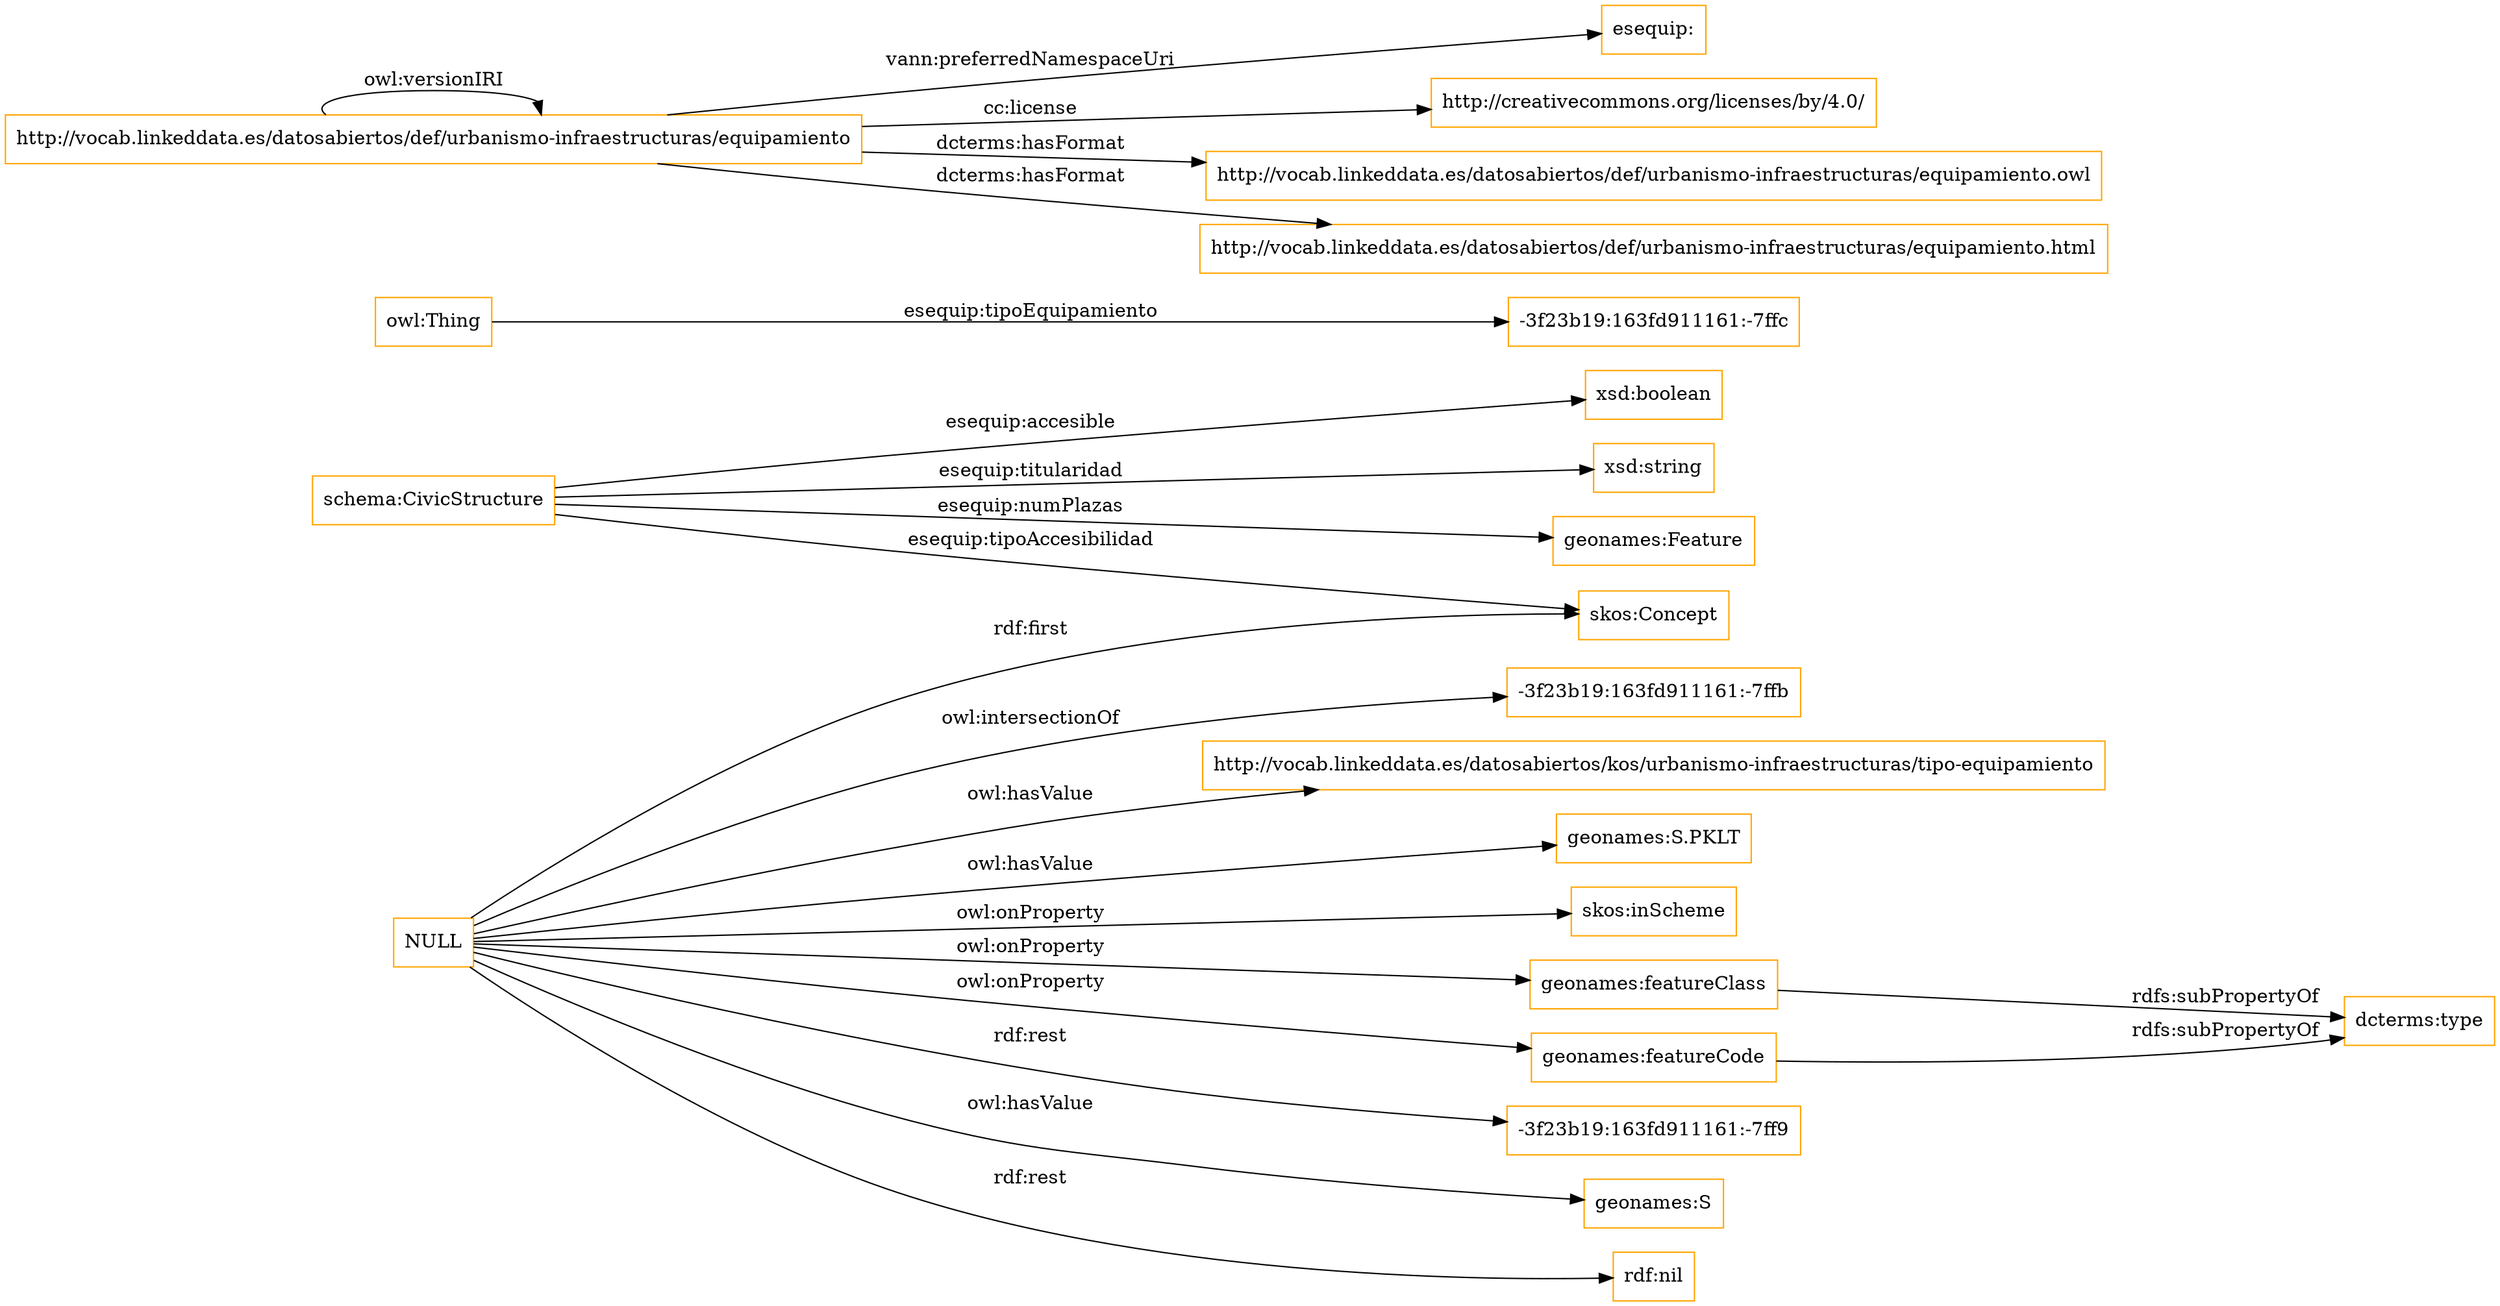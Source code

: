 digraph ar2dtool_diagram { 
rankdir=LR;
size="1501"
node [shape = rectangle, color="orange"]; "skos:Concept" "schema:CivicStructure" "geonames:Feature" "-3f23b19:163fd911161:-7ffc" ; /*classes style*/
	"geonames:featureClass" -> "dcterms:type" [ label = "rdfs:subPropertyOf" ];
	"http://vocab.linkeddata.es/datosabiertos/def/urbanismo-infraestructuras/equipamiento" -> "esequip:" [ label = "vann:preferredNamespaceUri" ];
	"http://vocab.linkeddata.es/datosabiertos/def/urbanismo-infraestructuras/equipamiento" -> "http://creativecommons.org/licenses/by/4.0/" [ label = "cc:license" ];
	"http://vocab.linkeddata.es/datosabiertos/def/urbanismo-infraestructuras/equipamiento" -> "http://vocab.linkeddata.es/datosabiertos/def/urbanismo-infraestructuras/equipamiento.owl" [ label = "dcterms:hasFormat" ];
	"http://vocab.linkeddata.es/datosabiertos/def/urbanismo-infraestructuras/equipamiento" -> "http://vocab.linkeddata.es/datosabiertos/def/urbanismo-infraestructuras/equipamiento" [ label = "owl:versionIRI" ];
	"http://vocab.linkeddata.es/datosabiertos/def/urbanismo-infraestructuras/equipamiento" -> "http://vocab.linkeddata.es/datosabiertos/def/urbanismo-infraestructuras/equipamiento.html" [ label = "dcterms:hasFormat" ];
	"NULL" -> "geonames:featureCode" [ label = "owl:onProperty" ];
	"NULL" -> "-3f23b19:163fd911161:-7ff9" [ label = "rdf:rest" ];
	"NULL" -> "skos:Concept" [ label = "rdf:first" ];
	"NULL" -> "geonames:S" [ label = "owl:hasValue" ];
	"NULL" -> "rdf:nil" [ label = "rdf:rest" ];
	"NULL" -> "-3f23b19:163fd911161:-7ffb" [ label = "owl:intersectionOf" ];
	"NULL" -> "http://vocab.linkeddata.es/datosabiertos/kos/urbanismo-infraestructuras/tipo-equipamiento" [ label = "owl:hasValue" ];
	"NULL" -> "geonames:featureClass" [ label = "owl:onProperty" ];
	"NULL" -> "geonames:S.PKLT" [ label = "owl:hasValue" ];
	"NULL" -> "skos:inScheme" [ label = "owl:onProperty" ];
	"geonames:featureCode" -> "dcterms:type" [ label = "rdfs:subPropertyOf" ];
	"schema:CivicStructure" -> "geonames:Feature" [ label = "esequip:numPlazas" ];
	"owl:Thing" -> "-3f23b19:163fd911161:-7ffc" [ label = "esequip:tipoEquipamiento" ];
	"schema:CivicStructure" -> "xsd:boolean" [ label = "esequip:accesible" ];
	"schema:CivicStructure" -> "xsd:string" [ label = "esequip:titularidad" ];
	"schema:CivicStructure" -> "skos:Concept" [ label = "esequip:tipoAccesibilidad" ];

}
